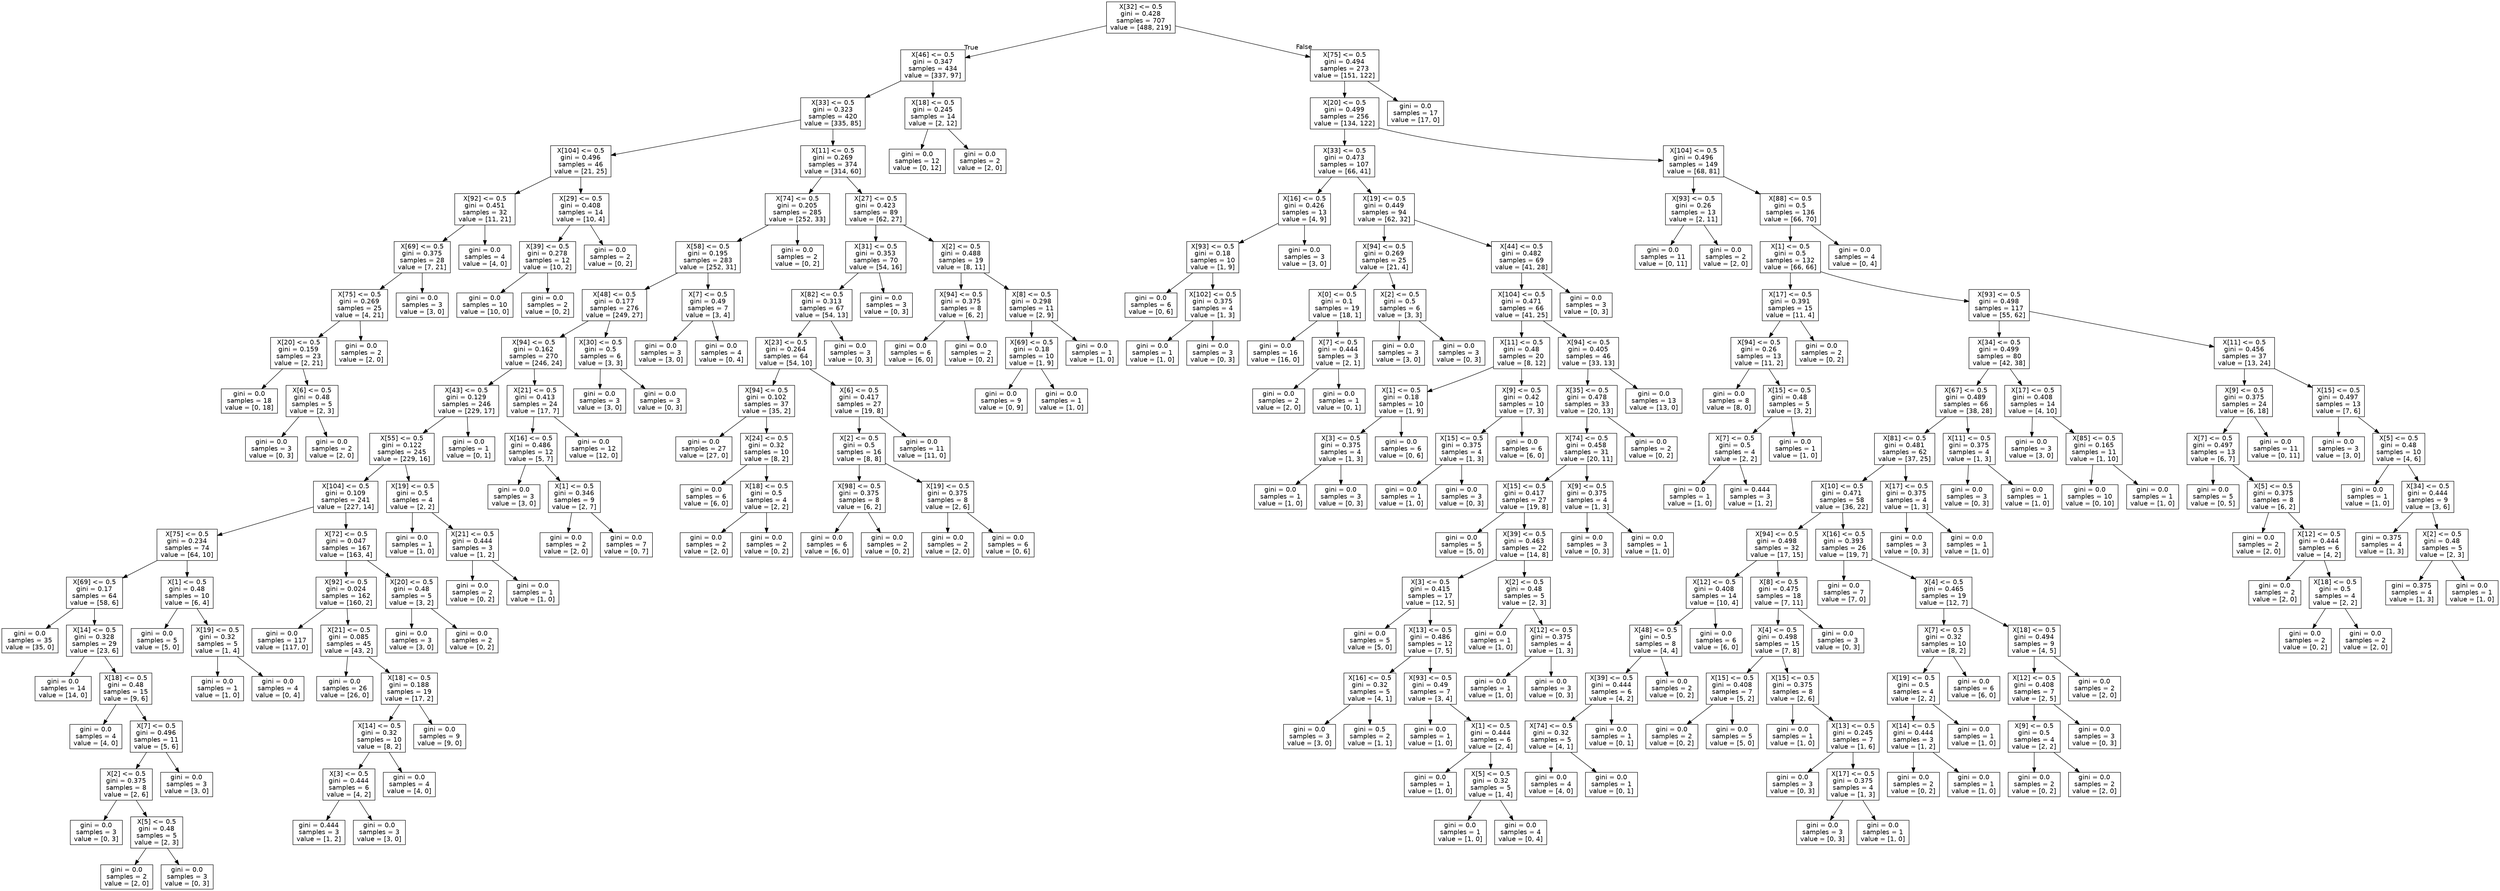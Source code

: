 digraph Tree {
node [shape=box, fontname="helvetica"] ;
edge [fontname="helvetica"] ;
0 [label="X[32] <= 0.5\ngini = 0.428\nsamples = 707\nvalue = [488, 219]"] ;
1 [label="X[46] <= 0.5\ngini = 0.347\nsamples = 434\nvalue = [337, 97]"] ;
0 -> 1 [labeldistance=2.5, labelangle=45, headlabel="True"] ;
2 [label="X[33] <= 0.5\ngini = 0.323\nsamples = 420\nvalue = [335, 85]"] ;
1 -> 2 ;
3 [label="X[104] <= 0.5\ngini = 0.496\nsamples = 46\nvalue = [21, 25]"] ;
2 -> 3 ;
4 [label="X[92] <= 0.5\ngini = 0.451\nsamples = 32\nvalue = [11, 21]"] ;
3 -> 4 ;
5 [label="X[69] <= 0.5\ngini = 0.375\nsamples = 28\nvalue = [7, 21]"] ;
4 -> 5 ;
6 [label="X[75] <= 0.5\ngini = 0.269\nsamples = 25\nvalue = [4, 21]"] ;
5 -> 6 ;
7 [label="X[20] <= 0.5\ngini = 0.159\nsamples = 23\nvalue = [2, 21]"] ;
6 -> 7 ;
8 [label="gini = 0.0\nsamples = 18\nvalue = [0, 18]"] ;
7 -> 8 ;
9 [label="X[6] <= 0.5\ngini = 0.48\nsamples = 5\nvalue = [2, 3]"] ;
7 -> 9 ;
10 [label="gini = 0.0\nsamples = 3\nvalue = [0, 3]"] ;
9 -> 10 ;
11 [label="gini = 0.0\nsamples = 2\nvalue = [2, 0]"] ;
9 -> 11 ;
12 [label="gini = 0.0\nsamples = 2\nvalue = [2, 0]"] ;
6 -> 12 ;
13 [label="gini = 0.0\nsamples = 3\nvalue = [3, 0]"] ;
5 -> 13 ;
14 [label="gini = 0.0\nsamples = 4\nvalue = [4, 0]"] ;
4 -> 14 ;
15 [label="X[29] <= 0.5\ngini = 0.408\nsamples = 14\nvalue = [10, 4]"] ;
3 -> 15 ;
16 [label="X[39] <= 0.5\ngini = 0.278\nsamples = 12\nvalue = [10, 2]"] ;
15 -> 16 ;
17 [label="gini = 0.0\nsamples = 10\nvalue = [10, 0]"] ;
16 -> 17 ;
18 [label="gini = 0.0\nsamples = 2\nvalue = [0, 2]"] ;
16 -> 18 ;
19 [label="gini = 0.0\nsamples = 2\nvalue = [0, 2]"] ;
15 -> 19 ;
20 [label="X[11] <= 0.5\ngini = 0.269\nsamples = 374\nvalue = [314, 60]"] ;
2 -> 20 ;
21 [label="X[74] <= 0.5\ngini = 0.205\nsamples = 285\nvalue = [252, 33]"] ;
20 -> 21 ;
22 [label="X[58] <= 0.5\ngini = 0.195\nsamples = 283\nvalue = [252, 31]"] ;
21 -> 22 ;
23 [label="X[48] <= 0.5\ngini = 0.177\nsamples = 276\nvalue = [249, 27]"] ;
22 -> 23 ;
24 [label="X[94] <= 0.5\ngini = 0.162\nsamples = 270\nvalue = [246, 24]"] ;
23 -> 24 ;
25 [label="X[43] <= 0.5\ngini = 0.129\nsamples = 246\nvalue = [229, 17]"] ;
24 -> 25 ;
26 [label="X[55] <= 0.5\ngini = 0.122\nsamples = 245\nvalue = [229, 16]"] ;
25 -> 26 ;
27 [label="X[104] <= 0.5\ngini = 0.109\nsamples = 241\nvalue = [227, 14]"] ;
26 -> 27 ;
28 [label="X[75] <= 0.5\ngini = 0.234\nsamples = 74\nvalue = [64, 10]"] ;
27 -> 28 ;
29 [label="X[69] <= 0.5\ngini = 0.17\nsamples = 64\nvalue = [58, 6]"] ;
28 -> 29 ;
30 [label="gini = 0.0\nsamples = 35\nvalue = [35, 0]"] ;
29 -> 30 ;
31 [label="X[14] <= 0.5\ngini = 0.328\nsamples = 29\nvalue = [23, 6]"] ;
29 -> 31 ;
32 [label="gini = 0.0\nsamples = 14\nvalue = [14, 0]"] ;
31 -> 32 ;
33 [label="X[18] <= 0.5\ngini = 0.48\nsamples = 15\nvalue = [9, 6]"] ;
31 -> 33 ;
34 [label="gini = 0.0\nsamples = 4\nvalue = [4, 0]"] ;
33 -> 34 ;
35 [label="X[7] <= 0.5\ngini = 0.496\nsamples = 11\nvalue = [5, 6]"] ;
33 -> 35 ;
36 [label="X[2] <= 0.5\ngini = 0.375\nsamples = 8\nvalue = [2, 6]"] ;
35 -> 36 ;
37 [label="gini = 0.0\nsamples = 3\nvalue = [0, 3]"] ;
36 -> 37 ;
38 [label="X[5] <= 0.5\ngini = 0.48\nsamples = 5\nvalue = [2, 3]"] ;
36 -> 38 ;
39 [label="gini = 0.0\nsamples = 2\nvalue = [2, 0]"] ;
38 -> 39 ;
40 [label="gini = 0.0\nsamples = 3\nvalue = [0, 3]"] ;
38 -> 40 ;
41 [label="gini = 0.0\nsamples = 3\nvalue = [3, 0]"] ;
35 -> 41 ;
42 [label="X[1] <= 0.5\ngini = 0.48\nsamples = 10\nvalue = [6, 4]"] ;
28 -> 42 ;
43 [label="gini = 0.0\nsamples = 5\nvalue = [5, 0]"] ;
42 -> 43 ;
44 [label="X[19] <= 0.5\ngini = 0.32\nsamples = 5\nvalue = [1, 4]"] ;
42 -> 44 ;
45 [label="gini = 0.0\nsamples = 1\nvalue = [1, 0]"] ;
44 -> 45 ;
46 [label="gini = 0.0\nsamples = 4\nvalue = [0, 4]"] ;
44 -> 46 ;
47 [label="X[72] <= 0.5\ngini = 0.047\nsamples = 167\nvalue = [163, 4]"] ;
27 -> 47 ;
48 [label="X[92] <= 0.5\ngini = 0.024\nsamples = 162\nvalue = [160, 2]"] ;
47 -> 48 ;
49 [label="gini = 0.0\nsamples = 117\nvalue = [117, 0]"] ;
48 -> 49 ;
50 [label="X[21] <= 0.5\ngini = 0.085\nsamples = 45\nvalue = [43, 2]"] ;
48 -> 50 ;
51 [label="gini = 0.0\nsamples = 26\nvalue = [26, 0]"] ;
50 -> 51 ;
52 [label="X[18] <= 0.5\ngini = 0.188\nsamples = 19\nvalue = [17, 2]"] ;
50 -> 52 ;
53 [label="X[14] <= 0.5\ngini = 0.32\nsamples = 10\nvalue = [8, 2]"] ;
52 -> 53 ;
54 [label="X[3] <= 0.5\ngini = 0.444\nsamples = 6\nvalue = [4, 2]"] ;
53 -> 54 ;
55 [label="gini = 0.444\nsamples = 3\nvalue = [1, 2]"] ;
54 -> 55 ;
56 [label="gini = 0.0\nsamples = 3\nvalue = [3, 0]"] ;
54 -> 56 ;
57 [label="gini = 0.0\nsamples = 4\nvalue = [4, 0]"] ;
53 -> 57 ;
58 [label="gini = 0.0\nsamples = 9\nvalue = [9, 0]"] ;
52 -> 58 ;
59 [label="X[20] <= 0.5\ngini = 0.48\nsamples = 5\nvalue = [3, 2]"] ;
47 -> 59 ;
60 [label="gini = 0.0\nsamples = 3\nvalue = [3, 0]"] ;
59 -> 60 ;
61 [label="gini = 0.0\nsamples = 2\nvalue = [0, 2]"] ;
59 -> 61 ;
62 [label="X[19] <= 0.5\ngini = 0.5\nsamples = 4\nvalue = [2, 2]"] ;
26 -> 62 ;
63 [label="gini = 0.0\nsamples = 1\nvalue = [1, 0]"] ;
62 -> 63 ;
64 [label="X[21] <= 0.5\ngini = 0.444\nsamples = 3\nvalue = [1, 2]"] ;
62 -> 64 ;
65 [label="gini = 0.0\nsamples = 2\nvalue = [0, 2]"] ;
64 -> 65 ;
66 [label="gini = 0.0\nsamples = 1\nvalue = [1, 0]"] ;
64 -> 66 ;
67 [label="gini = 0.0\nsamples = 1\nvalue = [0, 1]"] ;
25 -> 67 ;
68 [label="X[21] <= 0.5\ngini = 0.413\nsamples = 24\nvalue = [17, 7]"] ;
24 -> 68 ;
69 [label="X[16] <= 0.5\ngini = 0.486\nsamples = 12\nvalue = [5, 7]"] ;
68 -> 69 ;
70 [label="gini = 0.0\nsamples = 3\nvalue = [3, 0]"] ;
69 -> 70 ;
71 [label="X[1] <= 0.5\ngini = 0.346\nsamples = 9\nvalue = [2, 7]"] ;
69 -> 71 ;
72 [label="gini = 0.0\nsamples = 2\nvalue = [2, 0]"] ;
71 -> 72 ;
73 [label="gini = 0.0\nsamples = 7\nvalue = [0, 7]"] ;
71 -> 73 ;
74 [label="gini = 0.0\nsamples = 12\nvalue = [12, 0]"] ;
68 -> 74 ;
75 [label="X[30] <= 0.5\ngini = 0.5\nsamples = 6\nvalue = [3, 3]"] ;
23 -> 75 ;
76 [label="gini = 0.0\nsamples = 3\nvalue = [3, 0]"] ;
75 -> 76 ;
77 [label="gini = 0.0\nsamples = 3\nvalue = [0, 3]"] ;
75 -> 77 ;
78 [label="X[7] <= 0.5\ngini = 0.49\nsamples = 7\nvalue = [3, 4]"] ;
22 -> 78 ;
79 [label="gini = 0.0\nsamples = 3\nvalue = [3, 0]"] ;
78 -> 79 ;
80 [label="gini = 0.0\nsamples = 4\nvalue = [0, 4]"] ;
78 -> 80 ;
81 [label="gini = 0.0\nsamples = 2\nvalue = [0, 2]"] ;
21 -> 81 ;
82 [label="X[27] <= 0.5\ngini = 0.423\nsamples = 89\nvalue = [62, 27]"] ;
20 -> 82 ;
83 [label="X[31] <= 0.5\ngini = 0.353\nsamples = 70\nvalue = [54, 16]"] ;
82 -> 83 ;
84 [label="X[82] <= 0.5\ngini = 0.313\nsamples = 67\nvalue = [54, 13]"] ;
83 -> 84 ;
85 [label="X[23] <= 0.5\ngini = 0.264\nsamples = 64\nvalue = [54, 10]"] ;
84 -> 85 ;
86 [label="X[94] <= 0.5\ngini = 0.102\nsamples = 37\nvalue = [35, 2]"] ;
85 -> 86 ;
87 [label="gini = 0.0\nsamples = 27\nvalue = [27, 0]"] ;
86 -> 87 ;
88 [label="X[24] <= 0.5\ngini = 0.32\nsamples = 10\nvalue = [8, 2]"] ;
86 -> 88 ;
89 [label="gini = 0.0\nsamples = 6\nvalue = [6, 0]"] ;
88 -> 89 ;
90 [label="X[18] <= 0.5\ngini = 0.5\nsamples = 4\nvalue = [2, 2]"] ;
88 -> 90 ;
91 [label="gini = 0.0\nsamples = 2\nvalue = [2, 0]"] ;
90 -> 91 ;
92 [label="gini = 0.0\nsamples = 2\nvalue = [0, 2]"] ;
90 -> 92 ;
93 [label="X[6] <= 0.5\ngini = 0.417\nsamples = 27\nvalue = [19, 8]"] ;
85 -> 93 ;
94 [label="X[2] <= 0.5\ngini = 0.5\nsamples = 16\nvalue = [8, 8]"] ;
93 -> 94 ;
95 [label="X[98] <= 0.5\ngini = 0.375\nsamples = 8\nvalue = [6, 2]"] ;
94 -> 95 ;
96 [label="gini = 0.0\nsamples = 6\nvalue = [6, 0]"] ;
95 -> 96 ;
97 [label="gini = 0.0\nsamples = 2\nvalue = [0, 2]"] ;
95 -> 97 ;
98 [label="X[19] <= 0.5\ngini = 0.375\nsamples = 8\nvalue = [2, 6]"] ;
94 -> 98 ;
99 [label="gini = 0.0\nsamples = 2\nvalue = [2, 0]"] ;
98 -> 99 ;
100 [label="gini = 0.0\nsamples = 6\nvalue = [0, 6]"] ;
98 -> 100 ;
101 [label="gini = 0.0\nsamples = 11\nvalue = [11, 0]"] ;
93 -> 101 ;
102 [label="gini = 0.0\nsamples = 3\nvalue = [0, 3]"] ;
84 -> 102 ;
103 [label="gini = 0.0\nsamples = 3\nvalue = [0, 3]"] ;
83 -> 103 ;
104 [label="X[2] <= 0.5\ngini = 0.488\nsamples = 19\nvalue = [8, 11]"] ;
82 -> 104 ;
105 [label="X[94] <= 0.5\ngini = 0.375\nsamples = 8\nvalue = [6, 2]"] ;
104 -> 105 ;
106 [label="gini = 0.0\nsamples = 6\nvalue = [6, 0]"] ;
105 -> 106 ;
107 [label="gini = 0.0\nsamples = 2\nvalue = [0, 2]"] ;
105 -> 107 ;
108 [label="X[8] <= 0.5\ngini = 0.298\nsamples = 11\nvalue = [2, 9]"] ;
104 -> 108 ;
109 [label="X[69] <= 0.5\ngini = 0.18\nsamples = 10\nvalue = [1, 9]"] ;
108 -> 109 ;
110 [label="gini = 0.0\nsamples = 9\nvalue = [0, 9]"] ;
109 -> 110 ;
111 [label="gini = 0.0\nsamples = 1\nvalue = [1, 0]"] ;
109 -> 111 ;
112 [label="gini = 0.0\nsamples = 1\nvalue = [1, 0]"] ;
108 -> 112 ;
113 [label="X[18] <= 0.5\ngini = 0.245\nsamples = 14\nvalue = [2, 12]"] ;
1 -> 113 ;
114 [label="gini = 0.0\nsamples = 12\nvalue = [0, 12]"] ;
113 -> 114 ;
115 [label="gini = 0.0\nsamples = 2\nvalue = [2, 0]"] ;
113 -> 115 ;
116 [label="X[75] <= 0.5\ngini = 0.494\nsamples = 273\nvalue = [151, 122]"] ;
0 -> 116 [labeldistance=2.5, labelangle=-45, headlabel="False"] ;
117 [label="X[20] <= 0.5\ngini = 0.499\nsamples = 256\nvalue = [134, 122]"] ;
116 -> 117 ;
118 [label="X[33] <= 0.5\ngini = 0.473\nsamples = 107\nvalue = [66, 41]"] ;
117 -> 118 ;
119 [label="X[16] <= 0.5\ngini = 0.426\nsamples = 13\nvalue = [4, 9]"] ;
118 -> 119 ;
120 [label="X[93] <= 0.5\ngini = 0.18\nsamples = 10\nvalue = [1, 9]"] ;
119 -> 120 ;
121 [label="gini = 0.0\nsamples = 6\nvalue = [0, 6]"] ;
120 -> 121 ;
122 [label="X[102] <= 0.5\ngini = 0.375\nsamples = 4\nvalue = [1, 3]"] ;
120 -> 122 ;
123 [label="gini = 0.0\nsamples = 1\nvalue = [1, 0]"] ;
122 -> 123 ;
124 [label="gini = 0.0\nsamples = 3\nvalue = [0, 3]"] ;
122 -> 124 ;
125 [label="gini = 0.0\nsamples = 3\nvalue = [3, 0]"] ;
119 -> 125 ;
126 [label="X[19] <= 0.5\ngini = 0.449\nsamples = 94\nvalue = [62, 32]"] ;
118 -> 126 ;
127 [label="X[94] <= 0.5\ngini = 0.269\nsamples = 25\nvalue = [21, 4]"] ;
126 -> 127 ;
128 [label="X[0] <= 0.5\ngini = 0.1\nsamples = 19\nvalue = [18, 1]"] ;
127 -> 128 ;
129 [label="gini = 0.0\nsamples = 16\nvalue = [16, 0]"] ;
128 -> 129 ;
130 [label="X[7] <= 0.5\ngini = 0.444\nsamples = 3\nvalue = [2, 1]"] ;
128 -> 130 ;
131 [label="gini = 0.0\nsamples = 2\nvalue = [2, 0]"] ;
130 -> 131 ;
132 [label="gini = 0.0\nsamples = 1\nvalue = [0, 1]"] ;
130 -> 132 ;
133 [label="X[2] <= 0.5\ngini = 0.5\nsamples = 6\nvalue = [3, 3]"] ;
127 -> 133 ;
134 [label="gini = 0.0\nsamples = 3\nvalue = [3, 0]"] ;
133 -> 134 ;
135 [label="gini = 0.0\nsamples = 3\nvalue = [0, 3]"] ;
133 -> 135 ;
136 [label="X[44] <= 0.5\ngini = 0.482\nsamples = 69\nvalue = [41, 28]"] ;
126 -> 136 ;
137 [label="X[104] <= 0.5\ngini = 0.471\nsamples = 66\nvalue = [41, 25]"] ;
136 -> 137 ;
138 [label="X[11] <= 0.5\ngini = 0.48\nsamples = 20\nvalue = [8, 12]"] ;
137 -> 138 ;
139 [label="X[1] <= 0.5\ngini = 0.18\nsamples = 10\nvalue = [1, 9]"] ;
138 -> 139 ;
140 [label="X[3] <= 0.5\ngini = 0.375\nsamples = 4\nvalue = [1, 3]"] ;
139 -> 140 ;
141 [label="gini = 0.0\nsamples = 1\nvalue = [1, 0]"] ;
140 -> 141 ;
142 [label="gini = 0.0\nsamples = 3\nvalue = [0, 3]"] ;
140 -> 142 ;
143 [label="gini = 0.0\nsamples = 6\nvalue = [0, 6]"] ;
139 -> 143 ;
144 [label="X[9] <= 0.5\ngini = 0.42\nsamples = 10\nvalue = [7, 3]"] ;
138 -> 144 ;
145 [label="X[15] <= 0.5\ngini = 0.375\nsamples = 4\nvalue = [1, 3]"] ;
144 -> 145 ;
146 [label="gini = 0.0\nsamples = 1\nvalue = [1, 0]"] ;
145 -> 146 ;
147 [label="gini = 0.0\nsamples = 3\nvalue = [0, 3]"] ;
145 -> 147 ;
148 [label="gini = 0.0\nsamples = 6\nvalue = [6, 0]"] ;
144 -> 148 ;
149 [label="X[94] <= 0.5\ngini = 0.405\nsamples = 46\nvalue = [33, 13]"] ;
137 -> 149 ;
150 [label="X[35] <= 0.5\ngini = 0.478\nsamples = 33\nvalue = [20, 13]"] ;
149 -> 150 ;
151 [label="X[74] <= 0.5\ngini = 0.458\nsamples = 31\nvalue = [20, 11]"] ;
150 -> 151 ;
152 [label="X[15] <= 0.5\ngini = 0.417\nsamples = 27\nvalue = [19, 8]"] ;
151 -> 152 ;
153 [label="gini = 0.0\nsamples = 5\nvalue = [5, 0]"] ;
152 -> 153 ;
154 [label="X[39] <= 0.5\ngini = 0.463\nsamples = 22\nvalue = [14, 8]"] ;
152 -> 154 ;
155 [label="X[3] <= 0.5\ngini = 0.415\nsamples = 17\nvalue = [12, 5]"] ;
154 -> 155 ;
156 [label="gini = 0.0\nsamples = 5\nvalue = [5, 0]"] ;
155 -> 156 ;
157 [label="X[13] <= 0.5\ngini = 0.486\nsamples = 12\nvalue = [7, 5]"] ;
155 -> 157 ;
158 [label="X[16] <= 0.5\ngini = 0.32\nsamples = 5\nvalue = [4, 1]"] ;
157 -> 158 ;
159 [label="gini = 0.0\nsamples = 3\nvalue = [3, 0]"] ;
158 -> 159 ;
160 [label="gini = 0.5\nsamples = 2\nvalue = [1, 1]"] ;
158 -> 160 ;
161 [label="X[93] <= 0.5\ngini = 0.49\nsamples = 7\nvalue = [3, 4]"] ;
157 -> 161 ;
162 [label="gini = 0.0\nsamples = 1\nvalue = [1, 0]"] ;
161 -> 162 ;
163 [label="X[1] <= 0.5\ngini = 0.444\nsamples = 6\nvalue = [2, 4]"] ;
161 -> 163 ;
164 [label="gini = 0.0\nsamples = 1\nvalue = [1, 0]"] ;
163 -> 164 ;
165 [label="X[5] <= 0.5\ngini = 0.32\nsamples = 5\nvalue = [1, 4]"] ;
163 -> 165 ;
166 [label="gini = 0.0\nsamples = 1\nvalue = [1, 0]"] ;
165 -> 166 ;
167 [label="gini = 0.0\nsamples = 4\nvalue = [0, 4]"] ;
165 -> 167 ;
168 [label="X[2] <= 0.5\ngini = 0.48\nsamples = 5\nvalue = [2, 3]"] ;
154 -> 168 ;
169 [label="gini = 0.0\nsamples = 1\nvalue = [1, 0]"] ;
168 -> 169 ;
170 [label="X[12] <= 0.5\ngini = 0.375\nsamples = 4\nvalue = [1, 3]"] ;
168 -> 170 ;
171 [label="gini = 0.0\nsamples = 1\nvalue = [1, 0]"] ;
170 -> 171 ;
172 [label="gini = 0.0\nsamples = 3\nvalue = [0, 3]"] ;
170 -> 172 ;
173 [label="X[9] <= 0.5\ngini = 0.375\nsamples = 4\nvalue = [1, 3]"] ;
151 -> 173 ;
174 [label="gini = 0.0\nsamples = 3\nvalue = [0, 3]"] ;
173 -> 174 ;
175 [label="gini = 0.0\nsamples = 1\nvalue = [1, 0]"] ;
173 -> 175 ;
176 [label="gini = 0.0\nsamples = 2\nvalue = [0, 2]"] ;
150 -> 176 ;
177 [label="gini = 0.0\nsamples = 13\nvalue = [13, 0]"] ;
149 -> 177 ;
178 [label="gini = 0.0\nsamples = 3\nvalue = [0, 3]"] ;
136 -> 178 ;
179 [label="X[104] <= 0.5\ngini = 0.496\nsamples = 149\nvalue = [68, 81]"] ;
117 -> 179 ;
180 [label="X[93] <= 0.5\ngini = 0.26\nsamples = 13\nvalue = [2, 11]"] ;
179 -> 180 ;
181 [label="gini = 0.0\nsamples = 11\nvalue = [0, 11]"] ;
180 -> 181 ;
182 [label="gini = 0.0\nsamples = 2\nvalue = [2, 0]"] ;
180 -> 182 ;
183 [label="X[88] <= 0.5\ngini = 0.5\nsamples = 136\nvalue = [66, 70]"] ;
179 -> 183 ;
184 [label="X[1] <= 0.5\ngini = 0.5\nsamples = 132\nvalue = [66, 66]"] ;
183 -> 184 ;
185 [label="X[17] <= 0.5\ngini = 0.391\nsamples = 15\nvalue = [11, 4]"] ;
184 -> 185 ;
186 [label="X[94] <= 0.5\ngini = 0.26\nsamples = 13\nvalue = [11, 2]"] ;
185 -> 186 ;
187 [label="gini = 0.0\nsamples = 8\nvalue = [8, 0]"] ;
186 -> 187 ;
188 [label="X[15] <= 0.5\ngini = 0.48\nsamples = 5\nvalue = [3, 2]"] ;
186 -> 188 ;
189 [label="X[7] <= 0.5\ngini = 0.5\nsamples = 4\nvalue = [2, 2]"] ;
188 -> 189 ;
190 [label="gini = 0.0\nsamples = 1\nvalue = [1, 0]"] ;
189 -> 190 ;
191 [label="gini = 0.444\nsamples = 3\nvalue = [1, 2]"] ;
189 -> 191 ;
192 [label="gini = 0.0\nsamples = 1\nvalue = [1, 0]"] ;
188 -> 192 ;
193 [label="gini = 0.0\nsamples = 2\nvalue = [0, 2]"] ;
185 -> 193 ;
194 [label="X[93] <= 0.5\ngini = 0.498\nsamples = 117\nvalue = [55, 62]"] ;
184 -> 194 ;
195 [label="X[34] <= 0.5\ngini = 0.499\nsamples = 80\nvalue = [42, 38]"] ;
194 -> 195 ;
196 [label="X[67] <= 0.5\ngini = 0.489\nsamples = 66\nvalue = [38, 28]"] ;
195 -> 196 ;
197 [label="X[81] <= 0.5\ngini = 0.481\nsamples = 62\nvalue = [37, 25]"] ;
196 -> 197 ;
198 [label="X[10] <= 0.5\ngini = 0.471\nsamples = 58\nvalue = [36, 22]"] ;
197 -> 198 ;
199 [label="X[94] <= 0.5\ngini = 0.498\nsamples = 32\nvalue = [17, 15]"] ;
198 -> 199 ;
200 [label="X[12] <= 0.5\ngini = 0.408\nsamples = 14\nvalue = [10, 4]"] ;
199 -> 200 ;
201 [label="X[48] <= 0.5\ngini = 0.5\nsamples = 8\nvalue = [4, 4]"] ;
200 -> 201 ;
202 [label="X[39] <= 0.5\ngini = 0.444\nsamples = 6\nvalue = [4, 2]"] ;
201 -> 202 ;
203 [label="X[74] <= 0.5\ngini = 0.32\nsamples = 5\nvalue = [4, 1]"] ;
202 -> 203 ;
204 [label="gini = 0.0\nsamples = 4\nvalue = [4, 0]"] ;
203 -> 204 ;
205 [label="gini = 0.0\nsamples = 1\nvalue = [0, 1]"] ;
203 -> 205 ;
206 [label="gini = 0.0\nsamples = 1\nvalue = [0, 1]"] ;
202 -> 206 ;
207 [label="gini = 0.0\nsamples = 2\nvalue = [0, 2]"] ;
201 -> 207 ;
208 [label="gini = 0.0\nsamples = 6\nvalue = [6, 0]"] ;
200 -> 208 ;
209 [label="X[8] <= 0.5\ngini = 0.475\nsamples = 18\nvalue = [7, 11]"] ;
199 -> 209 ;
210 [label="X[4] <= 0.5\ngini = 0.498\nsamples = 15\nvalue = [7, 8]"] ;
209 -> 210 ;
211 [label="X[15] <= 0.5\ngini = 0.408\nsamples = 7\nvalue = [5, 2]"] ;
210 -> 211 ;
212 [label="gini = 0.0\nsamples = 2\nvalue = [0, 2]"] ;
211 -> 212 ;
213 [label="gini = 0.0\nsamples = 5\nvalue = [5, 0]"] ;
211 -> 213 ;
214 [label="X[15] <= 0.5\ngini = 0.375\nsamples = 8\nvalue = [2, 6]"] ;
210 -> 214 ;
215 [label="gini = 0.0\nsamples = 1\nvalue = [1, 0]"] ;
214 -> 215 ;
216 [label="X[13] <= 0.5\ngini = 0.245\nsamples = 7\nvalue = [1, 6]"] ;
214 -> 216 ;
217 [label="gini = 0.0\nsamples = 3\nvalue = [0, 3]"] ;
216 -> 217 ;
218 [label="X[17] <= 0.5\ngini = 0.375\nsamples = 4\nvalue = [1, 3]"] ;
216 -> 218 ;
219 [label="gini = 0.0\nsamples = 3\nvalue = [0, 3]"] ;
218 -> 219 ;
220 [label="gini = 0.0\nsamples = 1\nvalue = [1, 0]"] ;
218 -> 220 ;
221 [label="gini = 0.0\nsamples = 3\nvalue = [0, 3]"] ;
209 -> 221 ;
222 [label="X[16] <= 0.5\ngini = 0.393\nsamples = 26\nvalue = [19, 7]"] ;
198 -> 222 ;
223 [label="gini = 0.0\nsamples = 7\nvalue = [7, 0]"] ;
222 -> 223 ;
224 [label="X[4] <= 0.5\ngini = 0.465\nsamples = 19\nvalue = [12, 7]"] ;
222 -> 224 ;
225 [label="X[7] <= 0.5\ngini = 0.32\nsamples = 10\nvalue = [8, 2]"] ;
224 -> 225 ;
226 [label="X[19] <= 0.5\ngini = 0.5\nsamples = 4\nvalue = [2, 2]"] ;
225 -> 226 ;
227 [label="X[14] <= 0.5\ngini = 0.444\nsamples = 3\nvalue = [1, 2]"] ;
226 -> 227 ;
228 [label="gini = 0.0\nsamples = 2\nvalue = [0, 2]"] ;
227 -> 228 ;
229 [label="gini = 0.0\nsamples = 1\nvalue = [1, 0]"] ;
227 -> 229 ;
230 [label="gini = 0.0\nsamples = 1\nvalue = [1, 0]"] ;
226 -> 230 ;
231 [label="gini = 0.0\nsamples = 6\nvalue = [6, 0]"] ;
225 -> 231 ;
232 [label="X[18] <= 0.5\ngini = 0.494\nsamples = 9\nvalue = [4, 5]"] ;
224 -> 232 ;
233 [label="X[12] <= 0.5\ngini = 0.408\nsamples = 7\nvalue = [2, 5]"] ;
232 -> 233 ;
234 [label="X[9] <= 0.5\ngini = 0.5\nsamples = 4\nvalue = [2, 2]"] ;
233 -> 234 ;
235 [label="gini = 0.0\nsamples = 2\nvalue = [0, 2]"] ;
234 -> 235 ;
236 [label="gini = 0.0\nsamples = 2\nvalue = [2, 0]"] ;
234 -> 236 ;
237 [label="gini = 0.0\nsamples = 3\nvalue = [0, 3]"] ;
233 -> 237 ;
238 [label="gini = 0.0\nsamples = 2\nvalue = [2, 0]"] ;
232 -> 238 ;
239 [label="X[17] <= 0.5\ngini = 0.375\nsamples = 4\nvalue = [1, 3]"] ;
197 -> 239 ;
240 [label="gini = 0.0\nsamples = 3\nvalue = [0, 3]"] ;
239 -> 240 ;
241 [label="gini = 0.0\nsamples = 1\nvalue = [1, 0]"] ;
239 -> 241 ;
242 [label="X[11] <= 0.5\ngini = 0.375\nsamples = 4\nvalue = [1, 3]"] ;
196 -> 242 ;
243 [label="gini = 0.0\nsamples = 3\nvalue = [0, 3]"] ;
242 -> 243 ;
244 [label="gini = 0.0\nsamples = 1\nvalue = [1, 0]"] ;
242 -> 244 ;
245 [label="X[17] <= 0.5\ngini = 0.408\nsamples = 14\nvalue = [4, 10]"] ;
195 -> 245 ;
246 [label="gini = 0.0\nsamples = 3\nvalue = [3, 0]"] ;
245 -> 246 ;
247 [label="X[85] <= 0.5\ngini = 0.165\nsamples = 11\nvalue = [1, 10]"] ;
245 -> 247 ;
248 [label="gini = 0.0\nsamples = 10\nvalue = [0, 10]"] ;
247 -> 248 ;
249 [label="gini = 0.0\nsamples = 1\nvalue = [1, 0]"] ;
247 -> 249 ;
250 [label="X[11] <= 0.5\ngini = 0.456\nsamples = 37\nvalue = [13, 24]"] ;
194 -> 250 ;
251 [label="X[9] <= 0.5\ngini = 0.375\nsamples = 24\nvalue = [6, 18]"] ;
250 -> 251 ;
252 [label="X[7] <= 0.5\ngini = 0.497\nsamples = 13\nvalue = [6, 7]"] ;
251 -> 252 ;
253 [label="gini = 0.0\nsamples = 5\nvalue = [0, 5]"] ;
252 -> 253 ;
254 [label="X[5] <= 0.5\ngini = 0.375\nsamples = 8\nvalue = [6, 2]"] ;
252 -> 254 ;
255 [label="gini = 0.0\nsamples = 2\nvalue = [2, 0]"] ;
254 -> 255 ;
256 [label="X[12] <= 0.5\ngini = 0.444\nsamples = 6\nvalue = [4, 2]"] ;
254 -> 256 ;
257 [label="gini = 0.0\nsamples = 2\nvalue = [2, 0]"] ;
256 -> 257 ;
258 [label="X[18] <= 0.5\ngini = 0.5\nsamples = 4\nvalue = [2, 2]"] ;
256 -> 258 ;
259 [label="gini = 0.0\nsamples = 2\nvalue = [0, 2]"] ;
258 -> 259 ;
260 [label="gini = 0.0\nsamples = 2\nvalue = [2, 0]"] ;
258 -> 260 ;
261 [label="gini = 0.0\nsamples = 11\nvalue = [0, 11]"] ;
251 -> 261 ;
262 [label="X[15] <= 0.5\ngini = 0.497\nsamples = 13\nvalue = [7, 6]"] ;
250 -> 262 ;
263 [label="gini = 0.0\nsamples = 3\nvalue = [3, 0]"] ;
262 -> 263 ;
264 [label="X[5] <= 0.5\ngini = 0.48\nsamples = 10\nvalue = [4, 6]"] ;
262 -> 264 ;
265 [label="gini = 0.0\nsamples = 1\nvalue = [1, 0]"] ;
264 -> 265 ;
266 [label="X[34] <= 0.5\ngini = 0.444\nsamples = 9\nvalue = [3, 6]"] ;
264 -> 266 ;
267 [label="gini = 0.375\nsamples = 4\nvalue = [1, 3]"] ;
266 -> 267 ;
268 [label="X[2] <= 0.5\ngini = 0.48\nsamples = 5\nvalue = [2, 3]"] ;
266 -> 268 ;
269 [label="gini = 0.375\nsamples = 4\nvalue = [1, 3]"] ;
268 -> 269 ;
270 [label="gini = 0.0\nsamples = 1\nvalue = [1, 0]"] ;
268 -> 270 ;
271 [label="gini = 0.0\nsamples = 4\nvalue = [0, 4]"] ;
183 -> 271 ;
272 [label="gini = 0.0\nsamples = 17\nvalue = [17, 0]"] ;
116 -> 272 ;
}